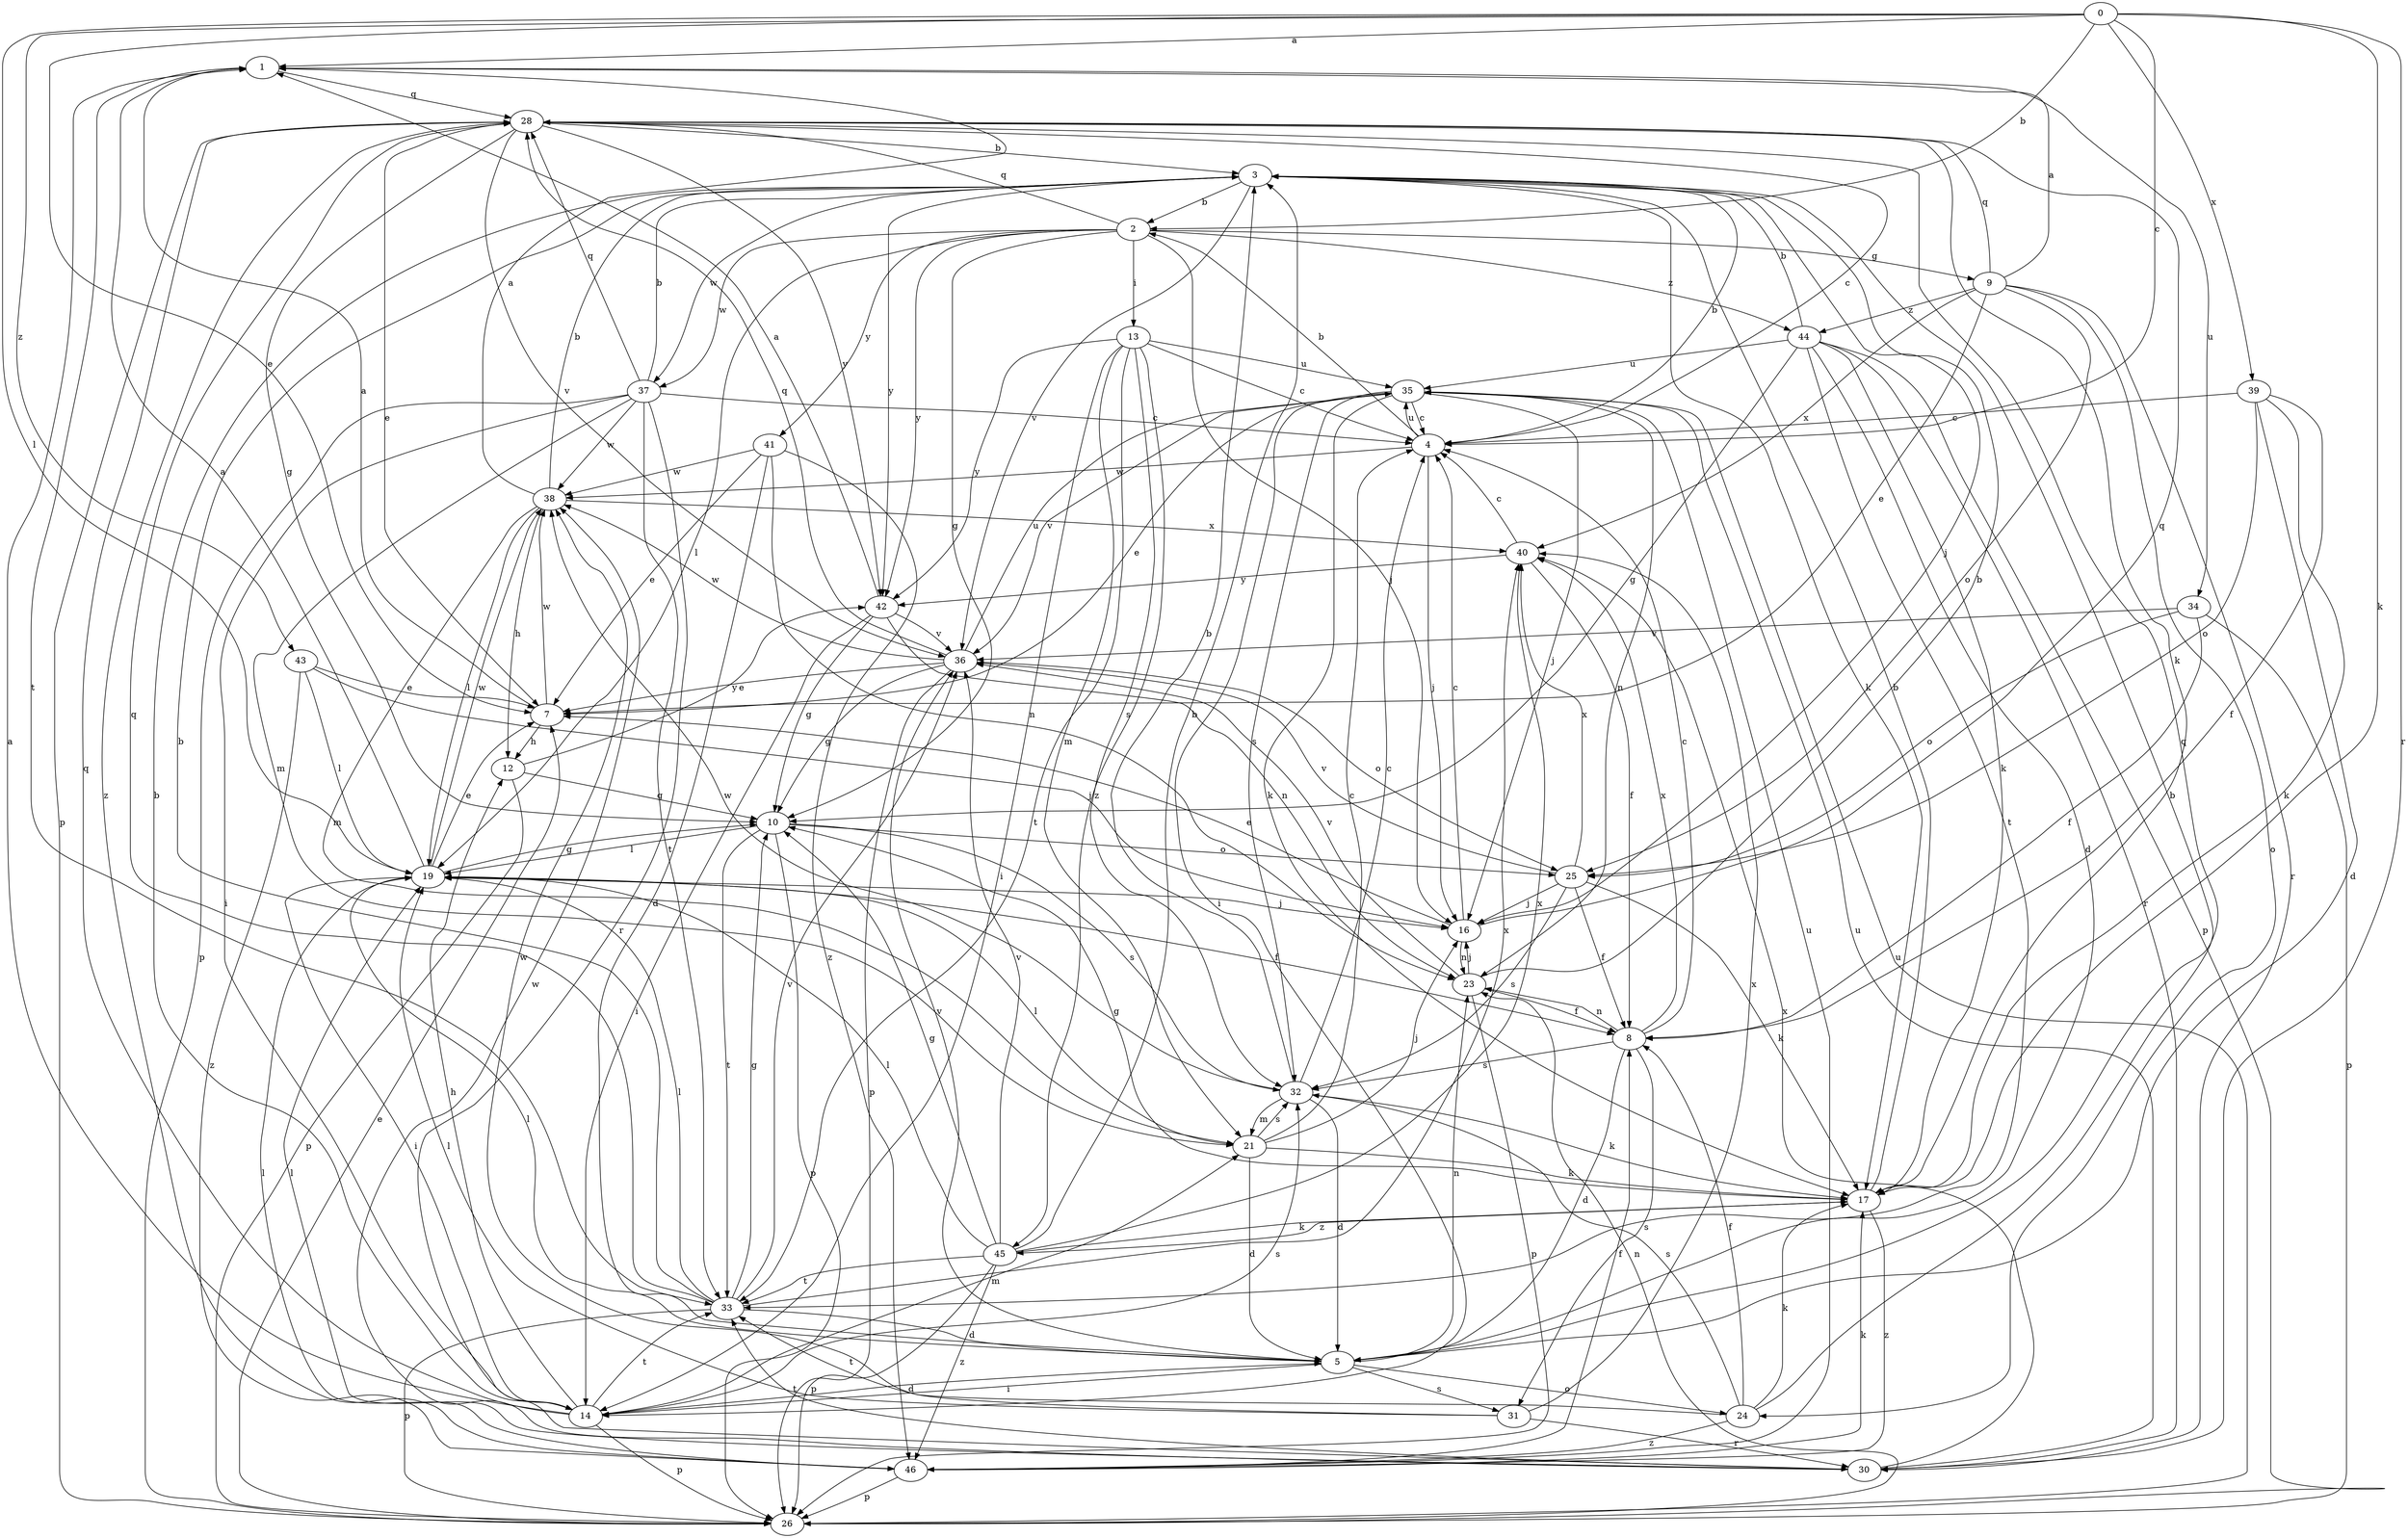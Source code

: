 strict digraph  {
0;
1;
2;
3;
4;
5;
7;
8;
9;
10;
12;
13;
14;
16;
17;
19;
21;
23;
24;
25;
26;
28;
30;
31;
32;
33;
34;
35;
36;
37;
38;
39;
40;
41;
42;
43;
44;
45;
46;
0 -> 1  [label=a];
0 -> 2  [label=b];
0 -> 4  [label=c];
0 -> 7  [label=e];
0 -> 17  [label=k];
0 -> 19  [label=l];
0 -> 30  [label=r];
0 -> 39  [label=x];
0 -> 43  [label=z];
1 -> 28  [label=q];
1 -> 33  [label=t];
1 -> 34  [label=u];
2 -> 9  [label=g];
2 -> 10  [label=g];
2 -> 13  [label=i];
2 -> 16  [label=j];
2 -> 19  [label=l];
2 -> 28  [label=q];
2 -> 37  [label=w];
2 -> 41  [label=y];
2 -> 42  [label=y];
2 -> 44  [label=z];
3 -> 2  [label=b];
3 -> 16  [label=j];
3 -> 17  [label=k];
3 -> 36  [label=v];
3 -> 37  [label=w];
3 -> 42  [label=y];
4 -> 2  [label=b];
4 -> 3  [label=b];
4 -> 16  [label=j];
4 -> 35  [label=u];
4 -> 38  [label=w];
5 -> 14  [label=i];
5 -> 19  [label=l];
5 -> 23  [label=n];
5 -> 24  [label=o];
5 -> 28  [label=q];
5 -> 31  [label=s];
5 -> 36  [label=v];
7 -> 1  [label=a];
7 -> 12  [label=h];
7 -> 38  [label=w];
8 -> 4  [label=c];
8 -> 5  [label=d];
8 -> 23  [label=n];
8 -> 31  [label=s];
8 -> 32  [label=s];
8 -> 40  [label=x];
9 -> 1  [label=a];
9 -> 7  [label=e];
9 -> 24  [label=o];
9 -> 25  [label=o];
9 -> 28  [label=q];
9 -> 30  [label=r];
9 -> 40  [label=x];
9 -> 44  [label=z];
10 -> 19  [label=l];
10 -> 25  [label=o];
10 -> 26  [label=p];
10 -> 32  [label=s];
10 -> 33  [label=t];
12 -> 10  [label=g];
12 -> 26  [label=p];
12 -> 42  [label=y];
13 -> 4  [label=c];
13 -> 14  [label=i];
13 -> 21  [label=m];
13 -> 32  [label=s];
13 -> 33  [label=t];
13 -> 35  [label=u];
13 -> 42  [label=y];
13 -> 45  [label=z];
14 -> 1  [label=a];
14 -> 3  [label=b];
14 -> 5  [label=d];
14 -> 12  [label=h];
14 -> 21  [label=m];
14 -> 26  [label=p];
14 -> 28  [label=q];
14 -> 32  [label=s];
14 -> 33  [label=t];
16 -> 4  [label=c];
16 -> 7  [label=e];
16 -> 23  [label=n];
16 -> 28  [label=q];
17 -> 3  [label=b];
17 -> 10  [label=g];
17 -> 45  [label=z];
17 -> 46  [label=z];
19 -> 1  [label=a];
19 -> 7  [label=e];
19 -> 8  [label=f];
19 -> 10  [label=g];
19 -> 14  [label=i];
19 -> 16  [label=j];
19 -> 38  [label=w];
21 -> 4  [label=c];
21 -> 5  [label=d];
21 -> 16  [label=j];
21 -> 17  [label=k];
21 -> 19  [label=l];
21 -> 32  [label=s];
23 -> 3  [label=b];
23 -> 8  [label=f];
23 -> 16  [label=j];
23 -> 26  [label=p];
23 -> 36  [label=v];
24 -> 3  [label=b];
24 -> 8  [label=f];
24 -> 17  [label=k];
24 -> 32  [label=s];
24 -> 38  [label=w];
24 -> 46  [label=z];
25 -> 8  [label=f];
25 -> 16  [label=j];
25 -> 17  [label=k];
25 -> 32  [label=s];
25 -> 36  [label=v];
25 -> 40  [label=x];
26 -> 7  [label=e];
26 -> 23  [label=n];
26 -> 35  [label=u];
28 -> 3  [label=b];
28 -> 4  [label=c];
28 -> 7  [label=e];
28 -> 10  [label=g];
28 -> 17  [label=k];
28 -> 26  [label=p];
28 -> 36  [label=v];
28 -> 42  [label=y];
28 -> 46  [label=z];
30 -> 19  [label=l];
30 -> 33  [label=t];
30 -> 35  [label=u];
30 -> 38  [label=w];
30 -> 40  [label=x];
31 -> 19  [label=l];
31 -> 30  [label=r];
31 -> 33  [label=t];
31 -> 40  [label=x];
32 -> 3  [label=b];
32 -> 4  [label=c];
32 -> 5  [label=d];
32 -> 17  [label=k];
32 -> 21  [label=m];
32 -> 38  [label=w];
33 -> 3  [label=b];
33 -> 5  [label=d];
33 -> 10  [label=g];
33 -> 19  [label=l];
33 -> 26  [label=p];
33 -> 28  [label=q];
33 -> 36  [label=v];
33 -> 40  [label=x];
34 -> 8  [label=f];
34 -> 25  [label=o];
34 -> 26  [label=p];
34 -> 36  [label=v];
35 -> 4  [label=c];
35 -> 7  [label=e];
35 -> 14  [label=i];
35 -> 16  [label=j];
35 -> 17  [label=k];
35 -> 23  [label=n];
35 -> 32  [label=s];
35 -> 36  [label=v];
36 -> 7  [label=e];
36 -> 10  [label=g];
36 -> 25  [label=o];
36 -> 26  [label=p];
36 -> 28  [label=q];
36 -> 35  [label=u];
36 -> 38  [label=w];
37 -> 3  [label=b];
37 -> 4  [label=c];
37 -> 14  [label=i];
37 -> 21  [label=m];
37 -> 26  [label=p];
37 -> 28  [label=q];
37 -> 30  [label=r];
37 -> 33  [label=t];
37 -> 38  [label=w];
38 -> 1  [label=a];
38 -> 3  [label=b];
38 -> 12  [label=h];
38 -> 19  [label=l];
38 -> 21  [label=m];
38 -> 40  [label=x];
39 -> 4  [label=c];
39 -> 5  [label=d];
39 -> 8  [label=f];
39 -> 17  [label=k];
39 -> 25  [label=o];
40 -> 4  [label=c];
40 -> 8  [label=f];
40 -> 42  [label=y];
41 -> 5  [label=d];
41 -> 7  [label=e];
41 -> 23  [label=n];
41 -> 38  [label=w];
41 -> 46  [label=z];
42 -> 1  [label=a];
42 -> 10  [label=g];
42 -> 14  [label=i];
42 -> 23  [label=n];
42 -> 36  [label=v];
43 -> 7  [label=e];
43 -> 16  [label=j];
43 -> 19  [label=l];
43 -> 46  [label=z];
44 -> 3  [label=b];
44 -> 5  [label=d];
44 -> 10  [label=g];
44 -> 17  [label=k];
44 -> 26  [label=p];
44 -> 30  [label=r];
44 -> 33  [label=t];
44 -> 35  [label=u];
45 -> 3  [label=b];
45 -> 10  [label=g];
45 -> 17  [label=k];
45 -> 19  [label=l];
45 -> 26  [label=p];
45 -> 33  [label=t];
45 -> 36  [label=v];
45 -> 40  [label=x];
45 -> 46  [label=z];
46 -> 8  [label=f];
46 -> 17  [label=k];
46 -> 19  [label=l];
46 -> 26  [label=p];
46 -> 35  [label=u];
}
